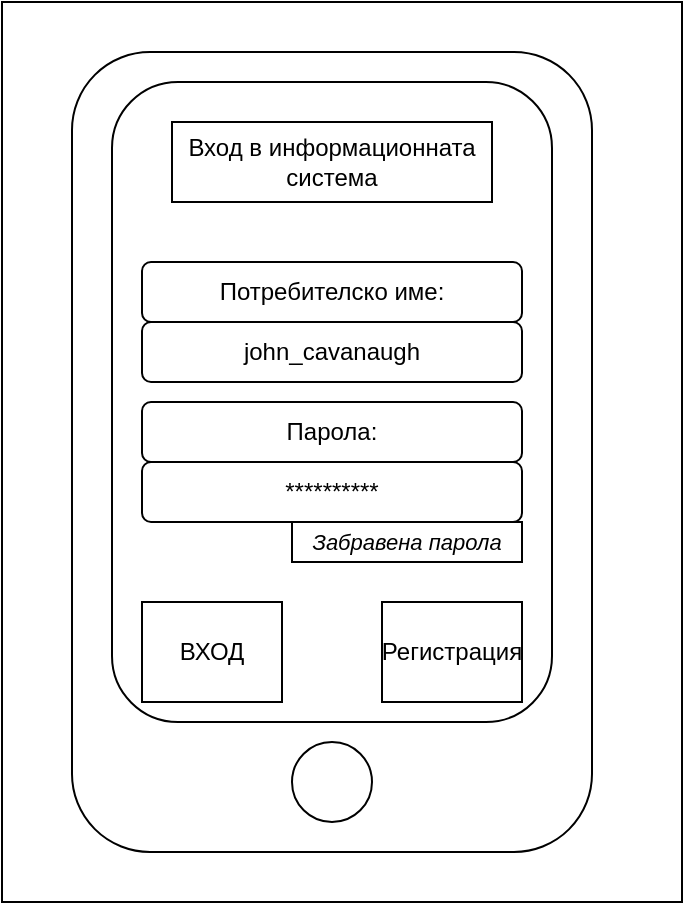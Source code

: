 <mxfile version="26.0.10">
  <diagram name="Page-1" id="24YDpVziIG8_QqVgO1ZK">
    <mxGraphModel dx="1235" dy="594" grid="1" gridSize="10" guides="1" tooltips="1" connect="1" arrows="1" fold="1" page="1" pageScale="1" pageWidth="850" pageHeight="1100" math="0" shadow="0">
      <root>
        <mxCell id="0" />
        <mxCell id="1" parent="0" />
        <mxCell id="WnxE_0I-OGD6MjOSD7vg-1" value="" style="rounded=0;whiteSpace=wrap;html=1;" vertex="1" parent="1">
          <mxGeometry x="270" y="170" width="340" height="450" as="geometry" />
        </mxCell>
        <mxCell id="WnxE_0I-OGD6MjOSD7vg-2" value="" style="rounded=1;whiteSpace=wrap;html=1;" vertex="1" parent="1">
          <mxGeometry x="305" y="195" width="260" height="400" as="geometry" />
        </mxCell>
        <mxCell id="WnxE_0I-OGD6MjOSD7vg-3" value="" style="rounded=1;whiteSpace=wrap;html=1;" vertex="1" parent="1">
          <mxGeometry x="325" y="210" width="220" height="320" as="geometry" />
        </mxCell>
        <mxCell id="WnxE_0I-OGD6MjOSD7vg-4" value="Вход в информационната система" style="rounded=0;whiteSpace=wrap;html=1;" vertex="1" parent="1">
          <mxGeometry x="355" y="230" width="160" height="40" as="geometry" />
        </mxCell>
        <mxCell id="WnxE_0I-OGD6MjOSD7vg-5" value="Потребителско име:" style="rounded=1;whiteSpace=wrap;html=1;" vertex="1" parent="1">
          <mxGeometry x="340" y="300" width="190" height="30" as="geometry" />
        </mxCell>
        <mxCell id="WnxE_0I-OGD6MjOSD7vg-7" value="" style="ellipse;whiteSpace=wrap;html=1;aspect=fixed;" vertex="1" parent="1">
          <mxGeometry x="415" y="540" width="40" height="40" as="geometry" />
        </mxCell>
        <mxCell id="WnxE_0I-OGD6MjOSD7vg-8" value="ВХОД" style="rounded=0;whiteSpace=wrap;html=1;" vertex="1" parent="1">
          <mxGeometry x="340" y="470" width="70" height="50" as="geometry" />
        </mxCell>
        <mxCell id="WnxE_0I-OGD6MjOSD7vg-11" value="john_cavanaugh" style="rounded=1;whiteSpace=wrap;html=1;" vertex="1" parent="1">
          <mxGeometry x="340" y="330" width="190" height="30" as="geometry" />
        </mxCell>
        <mxCell id="WnxE_0I-OGD6MjOSD7vg-12" value="Парола:" style="rounded=1;whiteSpace=wrap;html=1;" vertex="1" parent="1">
          <mxGeometry x="340" y="370" width="190" height="30" as="geometry" />
        </mxCell>
        <mxCell id="WnxE_0I-OGD6MjOSD7vg-13" value="**********" style="rounded=1;whiteSpace=wrap;html=1;" vertex="1" parent="1">
          <mxGeometry x="340" y="400" width="190" height="30" as="geometry" />
        </mxCell>
        <mxCell id="WnxE_0I-OGD6MjOSD7vg-14" value="Регистрация" style="rounded=0;whiteSpace=wrap;html=1;" vertex="1" parent="1">
          <mxGeometry x="460" y="470" width="70" height="50" as="geometry" />
        </mxCell>
        <mxCell id="WnxE_0I-OGD6MjOSD7vg-15" value="&lt;i&gt;&lt;font style=&quot;font-size: 11px;&quot;&gt;Забравена парола&lt;/font&gt;&lt;/i&gt;" style="rounded=0;whiteSpace=wrap;html=1;" vertex="1" parent="1">
          <mxGeometry x="415" y="430" width="115" height="20" as="geometry" />
        </mxCell>
      </root>
    </mxGraphModel>
  </diagram>
</mxfile>
